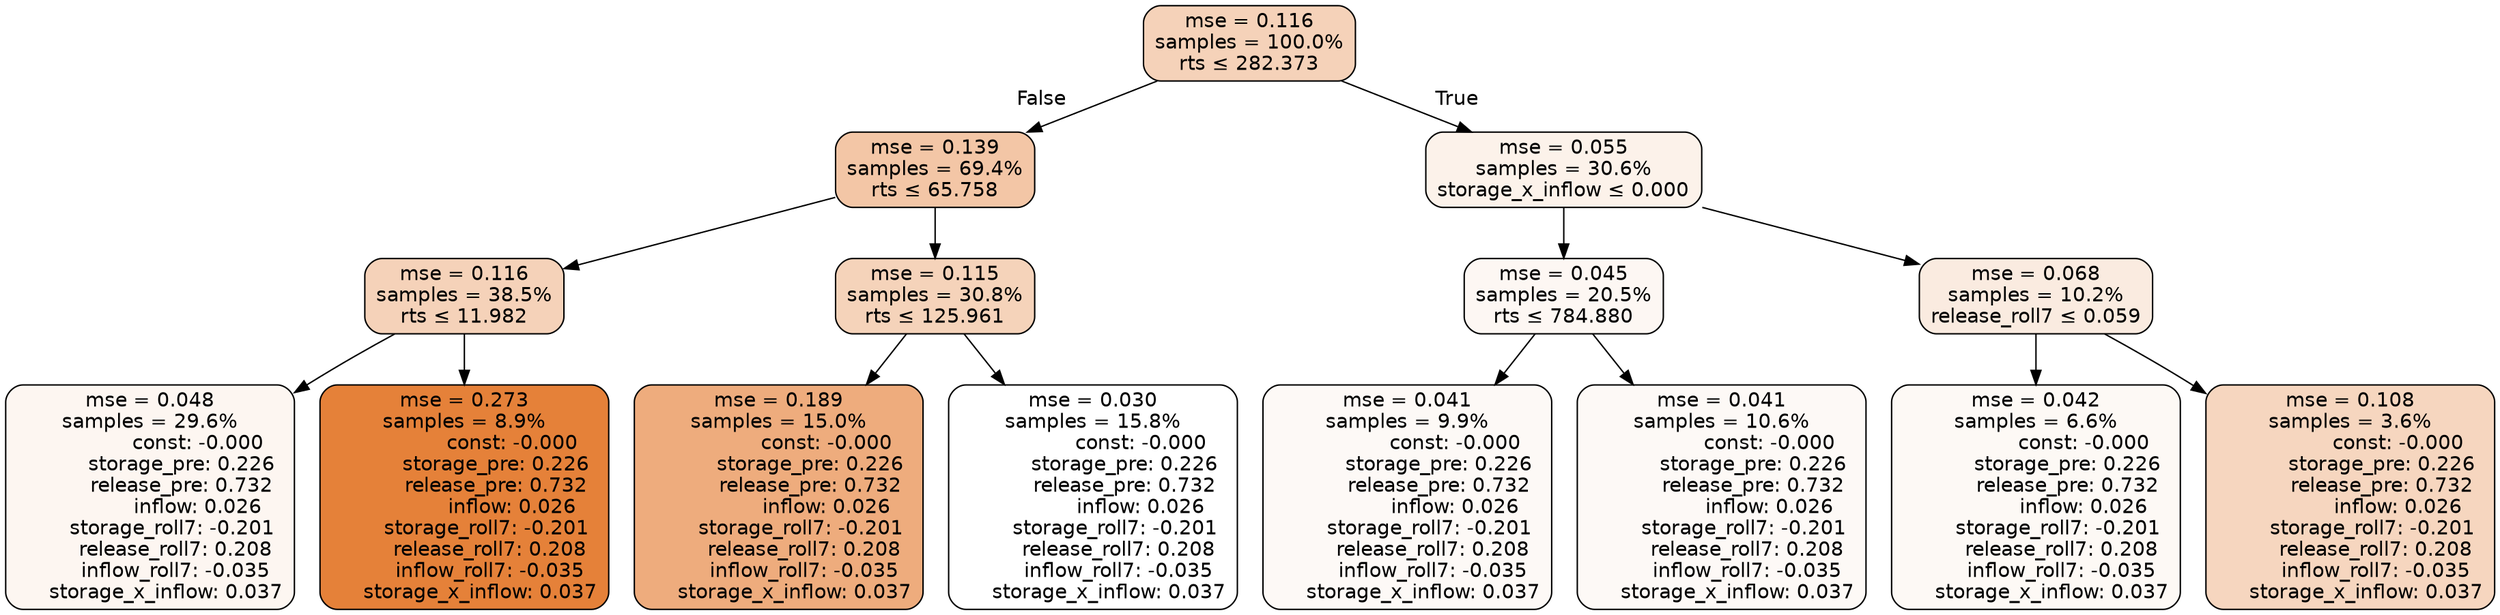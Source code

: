 digraph tree {
node [shape=rectangle, style="filled, rounded", color="black", fontname=helvetica] ;
edge [fontname=helvetica] ;
	"0" [label="mse = 0.116
samples = 100.0%
rts &le; 282.373", fillcolor="#f5d2b9"]
	"1" [label="mse = 0.139
samples = 69.4%
rts &le; 65.758", fillcolor="#f3c6a6"]
	"2" [label="mse = 0.116
samples = 38.5%
rts &le; 11.982", fillcolor="#f5d2b9"]
	"3" [label="mse = 0.048
samples = 29.6%
               const: -0.000
          storage_pre: 0.226
          release_pre: 0.732
               inflow: 0.026
       storage_roll7: -0.201
        release_roll7: 0.208
        inflow_roll7: -0.035
     storage_x_inflow: 0.037", fillcolor="#fdf6f1"]
	"4" [label="mse = 0.273
samples = 8.9%
               const: -0.000
          storage_pre: 0.226
          release_pre: 0.732
               inflow: 0.026
       storage_roll7: -0.201
        release_roll7: 0.208
        inflow_roll7: -0.035
     storage_x_inflow: 0.037", fillcolor="#e58139"]
	"5" [label="mse = 0.115
samples = 30.8%
rts &le; 125.961", fillcolor="#f5d3ba"]
	"6" [label="mse = 0.189
samples = 15.0%
               const: -0.000
          storage_pre: 0.226
          release_pre: 0.732
               inflow: 0.026
       storage_roll7: -0.201
        release_roll7: 0.208
        inflow_roll7: -0.035
     storage_x_inflow: 0.037", fillcolor="#eeac7d"]
	"7" [label="mse = 0.030
samples = 15.8%
               const: -0.000
          storage_pre: 0.226
          release_pre: 0.732
               inflow: 0.026
       storage_roll7: -0.201
        release_roll7: 0.208
        inflow_roll7: -0.035
     storage_x_inflow: 0.037", fillcolor="#ffffff"]
	"8" [label="mse = 0.055
samples = 30.6%
storage_x_inflow &le; 0.000", fillcolor="#fcf2ea"]
	"9" [label="mse = 0.045
samples = 20.5%
rts &le; 784.880", fillcolor="#fdf7f3"]
	"10" [label="mse = 0.041
samples = 9.9%
               const: -0.000
          storage_pre: 0.226
          release_pre: 0.732
               inflow: 0.026
       storage_roll7: -0.201
        release_roll7: 0.208
        inflow_roll7: -0.035
     storage_x_inflow: 0.037", fillcolor="#fdf9f6"]
	"11" [label="mse = 0.041
samples = 10.6%
               const: -0.000
          storage_pre: 0.226
          release_pre: 0.732
               inflow: 0.026
       storage_roll7: -0.201
        release_roll7: 0.208
        inflow_roll7: -0.035
     storage_x_inflow: 0.037", fillcolor="#fdf9f6"]
	"12" [label="mse = 0.068
samples = 10.2%
release_roll7 &le; 0.059", fillcolor="#faebe0"]
	"13" [label="mse = 0.042
samples = 6.6%
               const: -0.000
          storage_pre: 0.226
          release_pre: 0.732
               inflow: 0.026
       storage_roll7: -0.201
        release_roll7: 0.208
        inflow_roll7: -0.035
     storage_x_inflow: 0.037", fillcolor="#fdf9f5"]
	"14" [label="mse = 0.108
samples = 3.6%
               const: -0.000
          storage_pre: 0.226
          release_pre: 0.732
               inflow: 0.026
       storage_roll7: -0.201
        release_roll7: 0.208
        inflow_roll7: -0.035
     storage_x_inflow: 0.037", fillcolor="#f6d6bf"]

	"0" -> "1" [labeldistance=2.5, labelangle=45, headlabel="False"]
	"1" -> "2"
	"2" -> "3"
	"2" -> "4"
	"1" -> "5"
	"5" -> "6"
	"5" -> "7"
	"0" -> "8" [labeldistance=2.5, labelangle=-45, headlabel="True"]
	"8" -> "9"
	"9" -> "10"
	"9" -> "11"
	"8" -> "12"
	"12" -> "13"
	"12" -> "14"
}